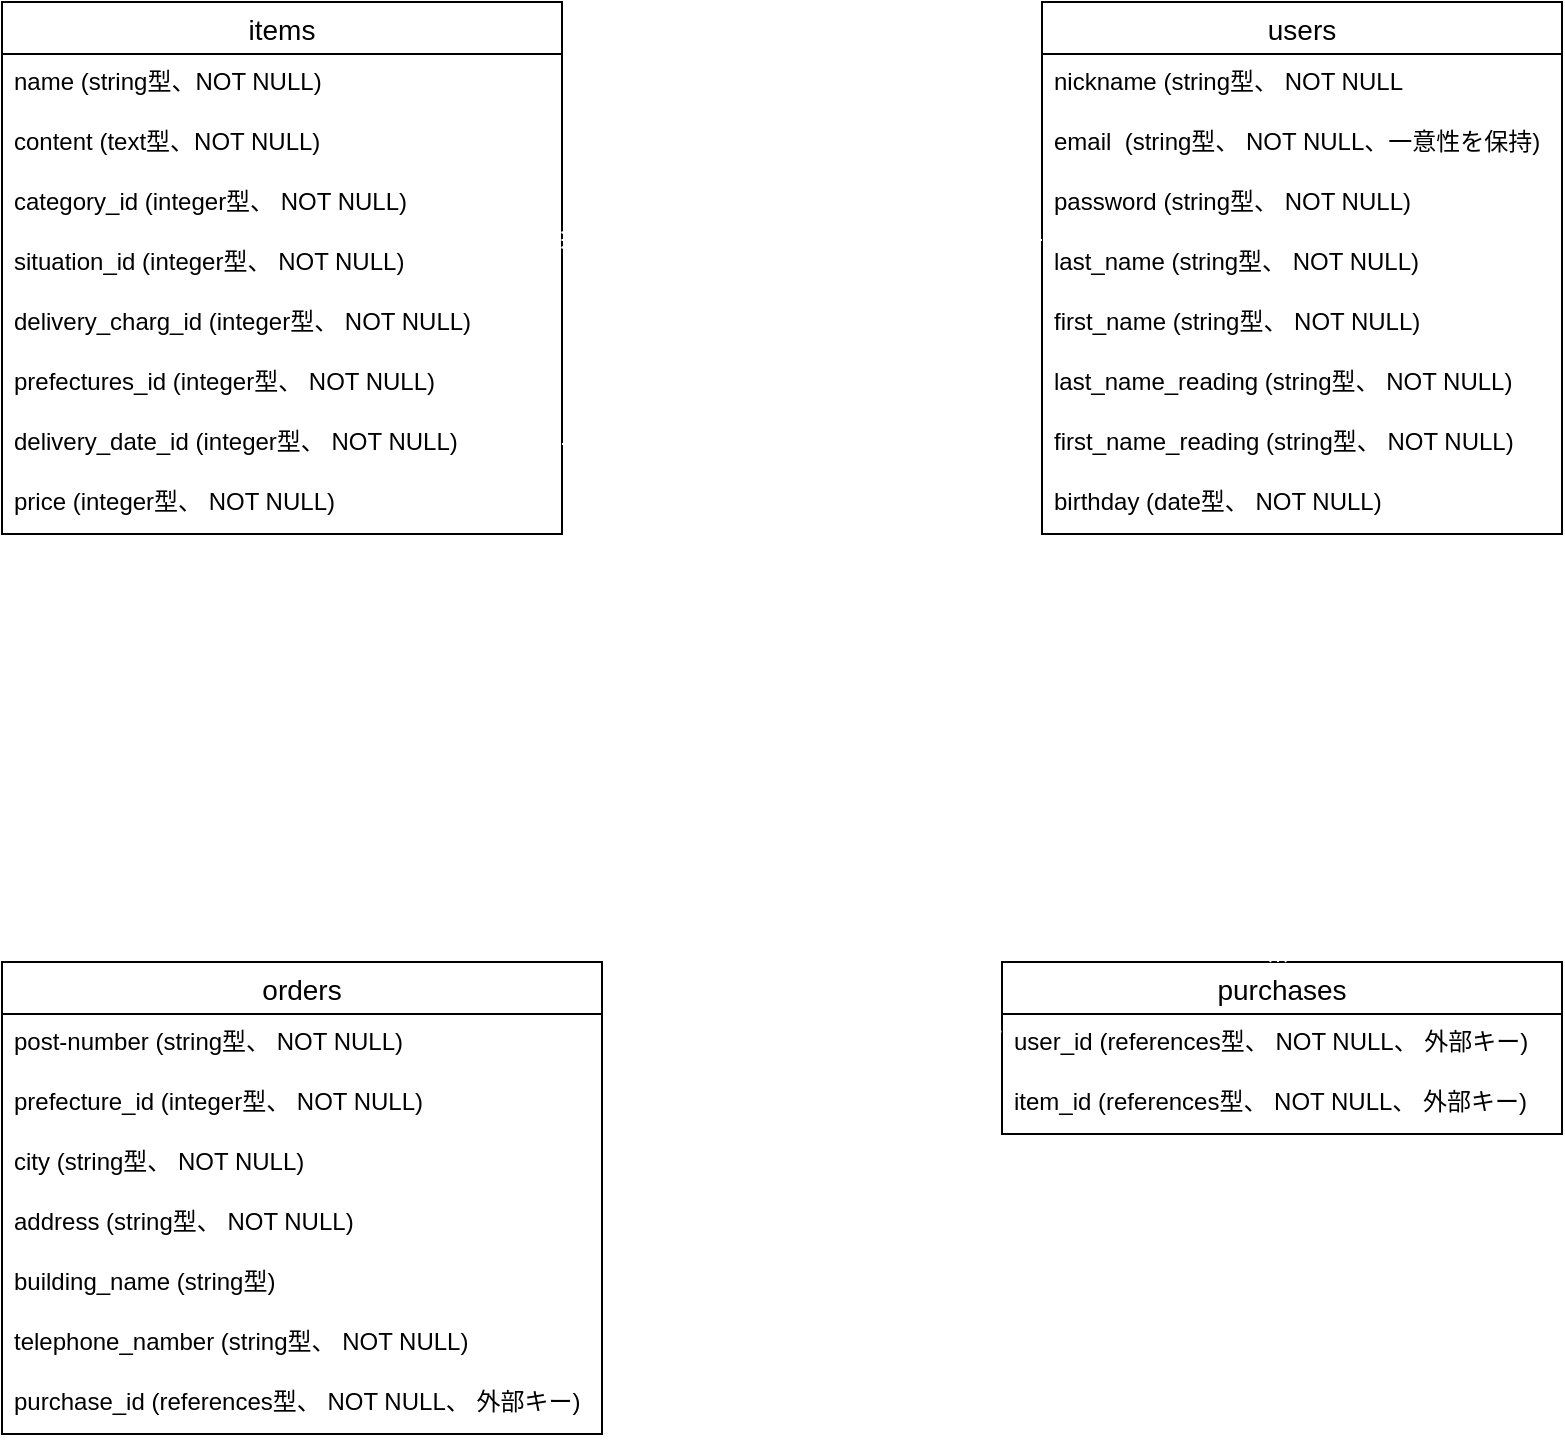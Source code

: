 <mxfile>
    <diagram id="lQvbVAiS2t3J_uhHXLY7" name="ページ1">
        <mxGraphModel dx="790" dy="860" grid="1" gridSize="10" guides="1" tooltips="1" connect="1" arrows="1" fold="1" page="1" pageScale="1" pageWidth="827" pageHeight="1169" math="0" shadow="0">
            <root>
                <mxCell id="0"/>
                <mxCell id="1" parent="0"/>
                <mxCell id="47" value="items" style="swimlane;fontStyle=0;childLayout=stackLayout;horizontal=1;startSize=26;horizontalStack=0;resizeParent=1;resizeParentMax=0;resizeLast=0;collapsible=1;marginBottom=0;align=center;fontSize=14;" parent="1" vertex="1">
                    <mxGeometry x="40" y="120" width="280" height="266" as="geometry">
                        <mxRectangle x="460" y="24" width="50" height="26" as="alternateBounds"/>
                    </mxGeometry>
                </mxCell>
                <mxCell id="49" value="name (string型、NOT NULL)" style="text;strokeColor=none;fillColor=none;spacingLeft=4;spacingRight=4;overflow=hidden;rotatable=0;points=[[0,0.5],[1,0.5]];portConstraint=eastwest;fontSize=12;" parent="47" vertex="1">
                    <mxGeometry y="26" width="280" height="30" as="geometry"/>
                </mxCell>
                <mxCell id="50" value="content (text型、NOT NULL)" style="text;strokeColor=none;fillColor=none;spacingLeft=4;spacingRight=4;overflow=hidden;rotatable=0;points=[[0,0.5],[1,0.5]];portConstraint=eastwest;fontSize=12;" parent="47" vertex="1">
                    <mxGeometry y="56" width="280" height="30" as="geometry"/>
                </mxCell>
                <mxCell id="108" value="category_id (integer型、 NOT NULL)" style="text;strokeColor=none;fillColor=none;spacingLeft=4;spacingRight=4;overflow=hidden;rotatable=0;points=[[0,0.5],[1,0.5]];portConstraint=eastwest;fontSize=12;" parent="47" vertex="1">
                    <mxGeometry y="86" width="280" height="30" as="geometry"/>
                </mxCell>
                <mxCell id="109" value="situation_id (integer型、 NOT NULL)" style="text;strokeColor=none;fillColor=none;spacingLeft=4;spacingRight=4;overflow=hidden;rotatable=0;points=[[0,0.5],[1,0.5]];portConstraint=eastwest;fontSize=12;" parent="47" vertex="1">
                    <mxGeometry y="116" width="280" height="30" as="geometry"/>
                </mxCell>
                <mxCell id="110" value="delivery_charg_id (integer型、 NOT NULL)" style="text;strokeColor=none;fillColor=none;spacingLeft=4;spacingRight=4;overflow=hidden;rotatable=0;points=[[0,0.5],[1,0.5]];portConstraint=eastwest;fontSize=12;" parent="47" vertex="1">
                    <mxGeometry y="146" width="280" height="30" as="geometry"/>
                </mxCell>
                <mxCell id="118" value="prefectures_id (integer型、 NOT NULL)" style="text;strokeColor=none;fillColor=none;spacingLeft=4;spacingRight=4;overflow=hidden;rotatable=0;points=[[0,0.5],[1,0.5]];portConstraint=eastwest;fontSize=12;" parent="47" vertex="1">
                    <mxGeometry y="176" width="280" height="30" as="geometry"/>
                </mxCell>
                <mxCell id="119" value="delivery_date_id (integer型、 NOT NULL)" style="text;strokeColor=none;fillColor=none;spacingLeft=4;spacingRight=4;overflow=hidden;rotatable=0;points=[[0,0.5],[1,0.5]];portConstraint=eastwest;fontSize=12;" parent="47" vertex="1">
                    <mxGeometry y="206" width="280" height="30" as="geometry"/>
                </mxCell>
                <mxCell id="120" value="price (integer型、 NOT NULL)" style="text;strokeColor=none;fillColor=none;spacingLeft=4;spacingRight=4;overflow=hidden;rotatable=0;points=[[0,0.5],[1,0.5]];portConstraint=eastwest;fontSize=12;" parent="47" vertex="1">
                    <mxGeometry y="236" width="280" height="30" as="geometry"/>
                </mxCell>
                <mxCell id="52" value="users" style="swimlane;fontStyle=0;childLayout=stackLayout;horizontal=1;startSize=26;horizontalStack=0;resizeParent=1;resizeParentMax=0;resizeLast=0;collapsible=1;marginBottom=0;align=center;fontSize=14;" parent="1" vertex="1">
                    <mxGeometry x="560" y="120" width="260" height="266" as="geometry">
                        <mxRectangle x="460" y="24" width="50" height="26" as="alternateBounds"/>
                    </mxGeometry>
                </mxCell>
                <mxCell id="53" value="nickname (string型、 NOT NULL" style="text;strokeColor=none;fillColor=none;spacingLeft=4;spacingRight=4;overflow=hidden;rotatable=0;points=[[0,0.5],[1,0.5]];portConstraint=eastwest;fontSize=12;" parent="52" vertex="1">
                    <mxGeometry y="26" width="260" height="30" as="geometry"/>
                </mxCell>
                <mxCell id="55" value="email  (string型、 NOT NULL、一意性を保持)" style="text;strokeColor=none;fillColor=none;spacingLeft=4;spacingRight=4;overflow=hidden;rotatable=0;points=[[0,0.5],[1,0.5]];portConstraint=eastwest;fontSize=12;" parent="52" vertex="1">
                    <mxGeometry y="56" width="260" height="30" as="geometry"/>
                </mxCell>
                <mxCell id="89" value="password (string型、 NOT NULL)" style="text;strokeColor=none;fillColor=none;spacingLeft=4;spacingRight=4;overflow=hidden;rotatable=0;points=[[0,0.5],[1,0.5]];portConstraint=eastwest;fontSize=12;" parent="52" vertex="1">
                    <mxGeometry y="86" width="260" height="30" as="geometry"/>
                </mxCell>
                <mxCell id="91" value="last_name (string型、 NOT NULL)" style="text;strokeColor=none;fillColor=none;spacingLeft=4;spacingRight=4;overflow=hidden;rotatable=0;points=[[0,0.5],[1,0.5]];portConstraint=eastwest;fontSize=12;" parent="52" vertex="1">
                    <mxGeometry y="116" width="260" height="30" as="geometry"/>
                </mxCell>
                <mxCell id="92" value="first_name (string型、 NOT NULL)" style="text;strokeColor=none;fillColor=none;spacingLeft=4;spacingRight=4;overflow=hidden;rotatable=0;points=[[0,0.5],[1,0.5]];portConstraint=eastwest;fontSize=12;" parent="52" vertex="1">
                    <mxGeometry y="146" width="260" height="30" as="geometry"/>
                </mxCell>
                <mxCell id="103" value="last_name_reading (string型、 NOT NULL)" style="text;strokeColor=none;fillColor=none;spacingLeft=4;spacingRight=4;overflow=hidden;rotatable=0;points=[[0,0.5],[1,0.5]];portConstraint=eastwest;fontSize=12;" parent="52" vertex="1">
                    <mxGeometry y="176" width="260" height="30" as="geometry"/>
                </mxCell>
                <mxCell id="104" value="first_name_reading (string型、 NOT NULL)" style="text;strokeColor=none;fillColor=none;spacingLeft=4;spacingRight=4;overflow=hidden;rotatable=0;points=[[0,0.5],[1,0.5]];portConstraint=eastwest;fontSize=12;" parent="52" vertex="1">
                    <mxGeometry y="206" width="260" height="30" as="geometry"/>
                </mxCell>
                <mxCell id="105" value="birthday (date型、 NOT NULL)" style="text;strokeColor=none;fillColor=none;spacingLeft=4;spacingRight=4;overflow=hidden;rotatable=0;points=[[0,0.5],[1,0.5]];portConstraint=eastwest;fontSize=12;" parent="52" vertex="1">
                    <mxGeometry y="236" width="260" height="30" as="geometry"/>
                </mxCell>
                <mxCell id="56" value="orders" style="swimlane;fontStyle=0;childLayout=stackLayout;horizontal=1;startSize=26;horizontalStack=0;resizeParent=1;resizeParentMax=0;resizeLast=0;collapsible=1;marginBottom=0;align=center;fontSize=14;" parent="1" vertex="1">
                    <mxGeometry x="40" y="600" width="300" height="236" as="geometry">
                        <mxRectangle x="460" y="24" width="50" height="26" as="alternateBounds"/>
                    </mxGeometry>
                </mxCell>
                <mxCell id="58" value="post-number (string型、 NOT NULL)&#10;" style="text;strokeColor=none;fillColor=none;spacingLeft=4;spacingRight=4;overflow=hidden;rotatable=0;points=[[0,0.5],[1,0.5]];portConstraint=eastwest;fontSize=12;" parent="56" vertex="1">
                    <mxGeometry y="26" width="300" height="30" as="geometry"/>
                </mxCell>
                <mxCell id="59" value="prefecture_id (integer型、 NOT NULL)" style="text;strokeColor=none;fillColor=none;spacingLeft=4;spacingRight=4;overflow=hidden;rotatable=0;points=[[0,0.5],[1,0.5]];portConstraint=eastwest;fontSize=12;" parent="56" vertex="1">
                    <mxGeometry y="56" width="300" height="30" as="geometry"/>
                </mxCell>
                <mxCell id="97" value="city (string型、 NOT NULL)" style="text;strokeColor=none;fillColor=none;spacingLeft=4;spacingRight=4;overflow=hidden;rotatable=0;points=[[0,0.5],[1,0.5]];portConstraint=eastwest;fontSize=12;" parent="56" vertex="1">
                    <mxGeometry y="86" width="300" height="30" as="geometry"/>
                </mxCell>
                <mxCell id="98" value="address (string型、 NOT NULL)" style="text;strokeColor=none;fillColor=none;spacingLeft=4;spacingRight=4;overflow=hidden;rotatable=0;points=[[0,0.5],[1,0.5]];portConstraint=eastwest;fontSize=12;" parent="56" vertex="1">
                    <mxGeometry y="116" width="300" height="30" as="geometry"/>
                </mxCell>
                <mxCell id="99" value="building_name (string型)" style="text;strokeColor=none;fillColor=none;spacingLeft=4;spacingRight=4;overflow=hidden;rotatable=0;points=[[0,0.5],[1,0.5]];portConstraint=eastwest;fontSize=12;" parent="56" vertex="1">
                    <mxGeometry y="146" width="300" height="30" as="geometry"/>
                </mxCell>
                <mxCell id="121" value="telephone_namber (string型、 NOT NULL)" style="text;strokeColor=none;fillColor=none;spacingLeft=4;spacingRight=4;overflow=hidden;rotatable=0;points=[[0,0.5],[1,0.5]];portConstraint=eastwest;fontSize=12;" parent="56" vertex="1">
                    <mxGeometry y="176" width="300" height="30" as="geometry"/>
                </mxCell>
                <mxCell id="134" value="purchase_id (references型、 NOT NULL、 外部キー)" style="text;strokeColor=none;fillColor=none;spacingLeft=4;spacingRight=4;overflow=hidden;rotatable=0;points=[[0,0.5],[1,0.5]];portConstraint=eastwest;fontSize=12;" parent="56" vertex="1">
                    <mxGeometry y="206" width="300" height="30" as="geometry"/>
                </mxCell>
                <mxCell id="122" value="purchases" style="swimlane;fontStyle=0;childLayout=stackLayout;horizontal=1;startSize=26;horizontalStack=0;resizeParent=1;resizeParentMax=0;resizeLast=0;collapsible=1;marginBottom=0;align=center;fontSize=14;" parent="1" vertex="1">
                    <mxGeometry x="540" y="600" width="280" height="86" as="geometry"/>
                </mxCell>
                <mxCell id="124" value="user_id (references型、 NOT NULL、 外部キー)" style="text;strokeColor=none;fillColor=none;spacingLeft=4;spacingRight=4;overflow=hidden;rotatable=0;points=[[0,0.5],[1,0.5]];portConstraint=eastwest;fontSize=12;" parent="122" vertex="1">
                    <mxGeometry y="26" width="280" height="30" as="geometry"/>
                </mxCell>
                <mxCell id="126" value="item_id (references型、 NOT NULL、 外部キー)" style="text;strokeColor=none;fillColor=none;spacingLeft=4;spacingRight=4;overflow=hidden;rotatable=0;points=[[0,0.5],[1,0.5]];portConstraint=eastwest;fontSize=12;" parent="122" vertex="1">
                    <mxGeometry y="56" width="280" height="30" as="geometry"/>
                </mxCell>
                <mxCell id="127" value="" style="edgeStyle=entityRelationEdgeStyle;fontSize=12;html=1;endArrow=ERmandOne;startArrow=ERmandOne;elbow=vertical;exitX=1;exitY=0.5;exitDx=0;exitDy=0;entryX=-0.001;entryY=0.293;entryDx=0;entryDy=0;entryPerimeter=0;fillColor=#d80073;strokeColor=#FFFFFF;" parent="1" source="119" target="124" edge="1">
                    <mxGeometry width="100" height="100" relative="1" as="geometry">
                        <mxPoint x="330" y="340" as="sourcePoint"/>
                        <mxPoint x="510" y="380" as="targetPoint"/>
                    </mxGeometry>
                </mxCell>
                <mxCell id="129" value="" style="fontSize=12;html=1;endArrow=ERoneToMany;startArrow=ERmandOne;strokeColor=#FFFFFF;elbow=vertical;" parent="1" edge="1">
                    <mxGeometry width="100" height="100" relative="1" as="geometry">
                        <mxPoint x="678" y="390" as="sourcePoint"/>
                        <mxPoint x="678" y="600" as="targetPoint"/>
                    </mxGeometry>
                </mxCell>
                <mxCell id="131" value="" style="fontSize=12;html=1;endArrow=ERoneToMany;startArrow=ERmandOne;strokeColor=#FFFFFF;elbow=vertical;entryX=0.999;entryY=0.1;entryDx=0;entryDy=0;entryPerimeter=0;" parent="1" target="109" edge="1">
                    <mxGeometry width="100" height="100" relative="1" as="geometry">
                        <mxPoint x="560" y="239" as="sourcePoint"/>
                        <mxPoint x="500" y="340" as="targetPoint"/>
                    </mxGeometry>
                </mxCell>
                <mxCell id="133" value="" style="edgeStyle=entityRelationEdgeStyle;fontSize=12;html=1;endArrow=ERmandOne;startArrow=ERmandOne;strokeColor=#FFFFFF;elbow=vertical;exitX=1.011;exitY=0.802;exitDx=0;exitDy=0;exitPerimeter=0;entryX=-0.012;entryY=0.767;entryDx=0;entryDy=0;entryPerimeter=0;" parent="1" source="59" target="126" edge="1">
                    <mxGeometry width="100" height="100" relative="1" as="geometry">
                        <mxPoint x="400" y="440" as="sourcePoint"/>
                        <mxPoint x="500" y="340" as="targetPoint"/>
                    </mxGeometry>
                </mxCell>
            </root>
        </mxGraphModel>
    </diagram>
</mxfile>